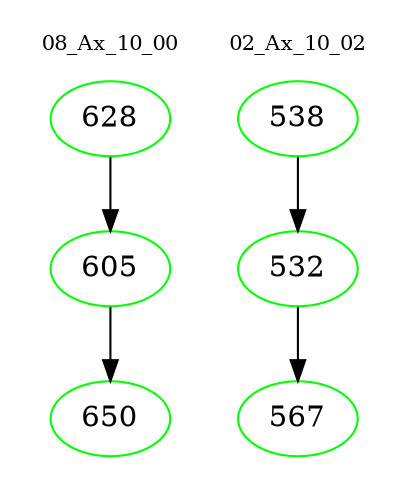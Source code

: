 digraph{
subgraph cluster_0 {
color = white
label = "08_Ax_10_00";
fontsize=10;
T0_628 [label="628", color="green"]
T0_628 -> T0_605 [color="black"]
T0_605 [label="605", color="green"]
T0_605 -> T0_650 [color="black"]
T0_650 [label="650", color="green"]
}
subgraph cluster_1 {
color = white
label = "02_Ax_10_02";
fontsize=10;
T1_538 [label="538", color="green"]
T1_538 -> T1_532 [color="black"]
T1_532 [label="532", color="green"]
T1_532 -> T1_567 [color="black"]
T1_567 [label="567", color="green"]
}
}
